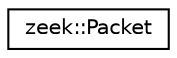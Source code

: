 digraph "Graphical Class Hierarchy"
{
 // LATEX_PDF_SIZE
  edge [fontname="Helvetica",fontsize="10",labelfontname="Helvetica",labelfontsize="10"];
  node [fontname="Helvetica",fontsize="10",shape=record];
  rankdir="LR";
  Node0 [label="zeek::Packet",height=0.2,width=0.4,color="black", fillcolor="white", style="filled",URL="$d9/d2a/classzeek_1_1Packet.html",tooltip=" "];
}
